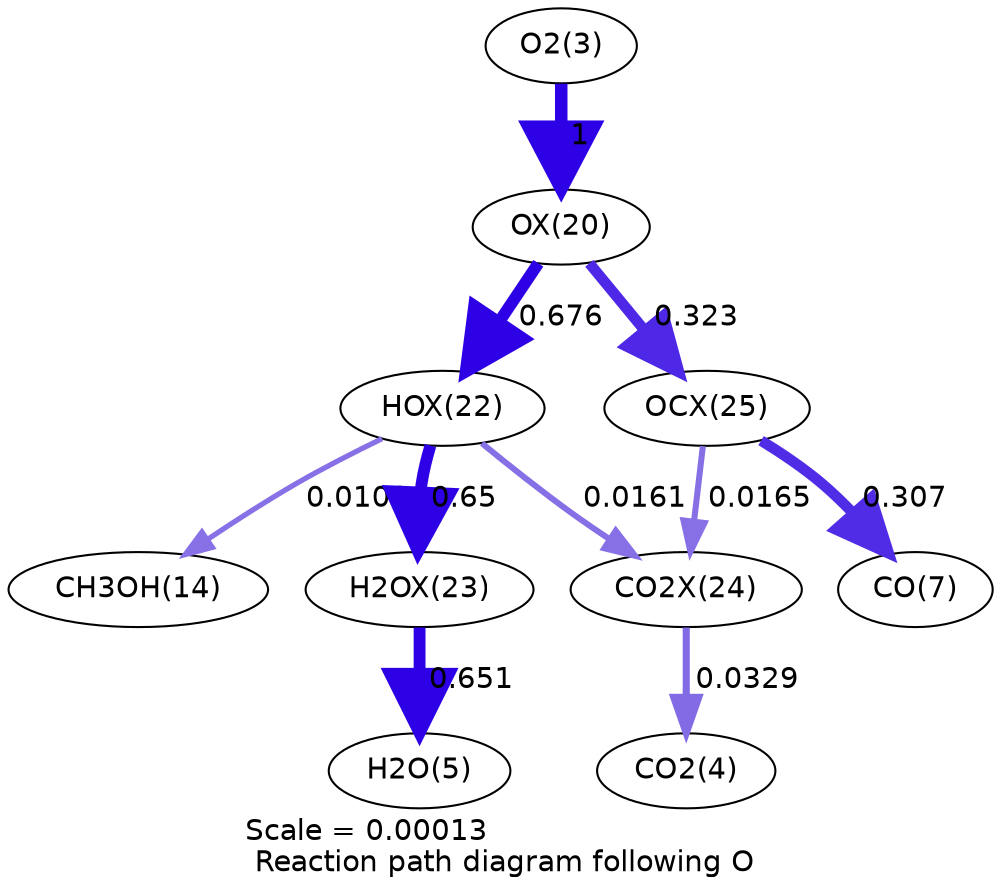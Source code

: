 digraph reaction_paths {
center=1;
s5 -> s26[fontname="Helvetica", penwidth=6, arrowsize=3, color="0.7, 1.5, 0.9"
, label=" 1"];
s26 -> s28[fontname="Helvetica", penwidth=5.7, arrowsize=2.85, color="0.7, 1.18, 0.9"
, label=" 0.676"];
s26 -> s31[fontname="Helvetica", penwidth=5.15, arrowsize=2.57, color="0.7, 0.823, 0.9"
, label=" 0.323"];
s28 -> s16[fontname="Helvetica", penwidth=2.53, arrowsize=1.27, color="0.7, 0.51, 0.9"
, label=" 0.0101"];
s28 -> s29[fontname="Helvetica", penwidth=5.67, arrowsize=2.84, color="0.7, 1.15, 0.9"
, label=" 0.65"];
s28 -> s30[fontname="Helvetica", penwidth=2.88, arrowsize=1.44, color="0.7, 0.516, 0.9"
, label=" 0.0161"];
s29 -> s7[fontname="Helvetica", penwidth=5.68, arrowsize=2.84, color="0.7, 1.15, 0.9"
, label=" 0.651"];
s31 -> s9[fontname="Helvetica", penwidth=5.11, arrowsize=2.55, color="0.7, 0.807, 0.9"
, label=" 0.307"];
s31 -> s30[fontname="Helvetica", penwidth=2.9, arrowsize=1.45, color="0.7, 0.516, 0.9"
, label=" 0.0165"];
s30 -> s6[fontname="Helvetica", penwidth=3.42, arrowsize=1.71, color="0.7, 0.533, 0.9"
, label=" 0.0329"];
s5 [ fontname="Helvetica", label="O2(3)"];
s6 [ fontname="Helvetica", label="CO2(4)"];
s7 [ fontname="Helvetica", label="H2O(5)"];
s9 [ fontname="Helvetica", label="CO(7)"];
s16 [ fontname="Helvetica", label="CH3OH(14)"];
s26 [ fontname="Helvetica", label="OX(20)"];
s28 [ fontname="Helvetica", label="HOX(22)"];
s29 [ fontname="Helvetica", label="H2OX(23)"];
s30 [ fontname="Helvetica", label="CO2X(24)"];
s31 [ fontname="Helvetica", label="OCX(25)"];
 label = "Scale = 0.00013\l Reaction path diagram following O";
 fontname = "Helvetica";
}
